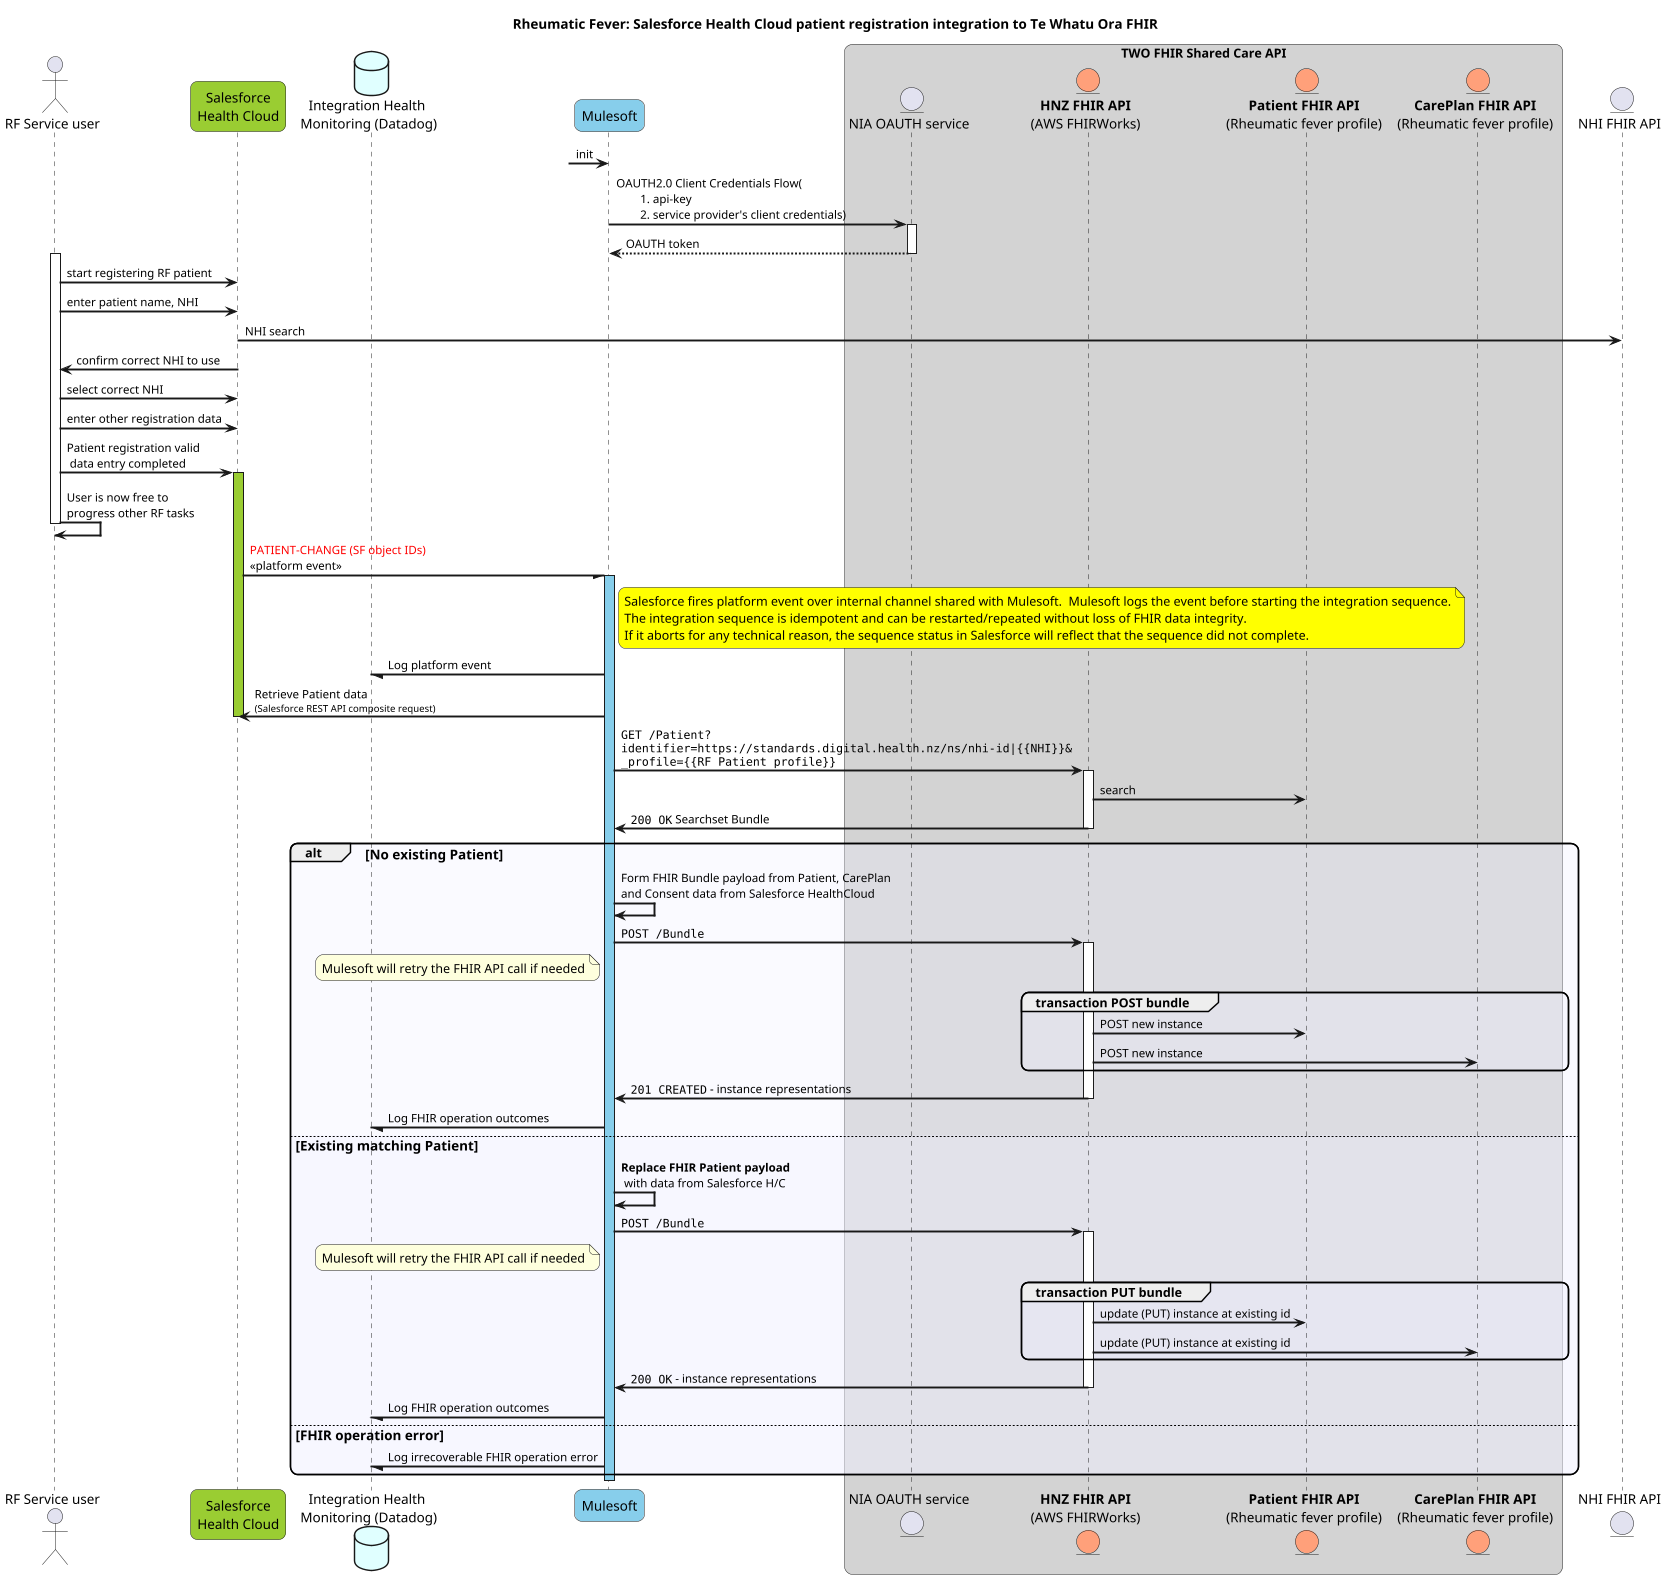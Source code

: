 @startuml seq-SF-to-FHIR-integration


autonumber "<b> 00"

skinparam ArrowFontSize 16
skinparam BoxPadding 10
skinparam dpi 400
skinparam MaxMessageSize 350
skinparam NoteFontSize 13
skinparam ParticipantPadding 5
skinparam responseMessageBelowArrow true
skinparam roundcorner 15
skinparam sequenceArrowThickness 2
skinparam SequenceMessageAlignment left
skinparam ArrowFontSize 12
skinparam sequenceStyle uml2
skinparam sequencegroupfontsize 14
' semi-transparent sequence groups!
' see https://sarafian.github.io/tips/2021/03/11/plantuml-tips-tricks-1.html#:~:text=responseMessageBelowArrow-,Semi,-transparent%20group%20backgrounds
skinparam SequenceGroupBodyBackgroundColor #EEEEFF50


scale max 400 width


'' ** page 1
title "Rheumatic Fever: Salesforce Health Cloud patient registration integration to Te Whatu Ora FHIR"

actor "RF Service user" as USER
participant "Salesforce\nHealth Cloud" as OLLIE #YellowGreen
database "Integration Health \nMonitoring (Datadog)" as WATCHDOG #LightCyan
participant "Mulesoft" as TILLY #SkyBlue

box "TWO FHIR Shared Care API" #LightGrey
  entity "NIA OAUTH service" as WICKET
  entity "**HNZ FHIR API**\n(AWS FHIRWorks)" as FHIR #LightSalmon
  entity "**Patient FHIR API**\n(Rheumatic fever profile)" as PATIENT #LightSalmon
  entity "**CarePlan FHIR API**\n(Rheumatic fever profile)" as CAREPLAN #LightSalmon
end box

entity "NHI FHIR API" as NHI

autonumber stop

?-> TILLY: init
TILLY -> WICKET++: OAUTH2.0 Client Credentials Flow(\n\t1. api-key\n\t2. service provider's client credentials) 
return OAUTH token

activate USER
USER -> OLLIE: start registering RF patient 
USER -> OLLIE: enter patient name, NHI 
OLLIE -> NHI: NHI search
OLLIE -> USER: confirm correct NHI to use
USER -> OLLIE: select correct NHI
USER -> OLLIE: enter other registration data
USER -> OLLIE++ #YellowGreen: Patient registration valid\n data entry completed

USER -> USER:  User is now free to \nprogress other RF tasks
deactivate USER

OLLIE -/ TILLY++ #SkyBlue: <color:red>PATIENT-CHANGE (SF object IDs)\n<<platform event>>
note right of TILLY #Yellow
  Salesforce fires platform event over internal channel shared with Mulesoft.  Mulesoft logs the event before starting the integration sequence.
  The integration sequence is idempotent and can be restarted/repeated without loss of FHIR data integrity.
  If it aborts for any technical reason, the sequence status in Salesforce will reflect that the sequence did not complete. 
endnote
TILLY -/ WATCHDOG: Log platform event

TILLY -> OLLIE: Retrieve Patient data \n<size:10>(Salesforce REST API composite request)
deactivate OLLIE
TILLY -> FHIR++: ""GET /Patient?""\n""identifier=https://standards.digital.health.nz/ns/nhi-id|{{NHI}}&""\n""_profile={{RF Patient profile}}""

FHIR -> PATIENT: search
FHIR -> TILLY--: ""200 OK"" Searchset Bundle

alt No existing Patient
  TILLY -> TILLY: Form FHIR Bundle payload from Patient, CarePlan \nand Consent data from Salesforce HealthCloud
  TILLY -> FHIR++: ""POST /Bundle""
  note left of TILLY: Mulesoft will retry the FHIR API call if needed 
  group transaction POST bundle
    FHIR -> PATIENT: POST new instance
    FHIR -> CAREPLAN: POST new instance
  end

  FHIR -> TILLY--: ""201 CREATED"" - instance representations 
  TILLY -/ WATCHDOG: Log FHIR operation outcomes
else Existing matching Patient

  TILLY -> TILLY: **Replace FHIR Patient payload**\n with data from Salesforce H/C
  TILLY -> FHIR++: ""POST /Bundle""
  note left of TILLY: Mulesoft will retry the FHIR API call if needed 
  group transaction PUT bundle
    FHIR -> PATIENT: update (PUT) instance at existing id
    FHIR -> CAREPLAN: update (PUT) instance at existing id
  end

  FHIR -> TILLY--: ""200 OK"" - instance representations
  TILLY -/ WATCHDOG: Log FHIR operation outcomes
else FHIR operation error
  TILLY -/ WATCHDOG: Log irrecoverable FHIR operation error  
end

deactivate TILLY 

' *******************
' ** page 2
'newpage Rheumatic Fever: HNZ FHIR updates to Salesforce Health Cloud


@enduml